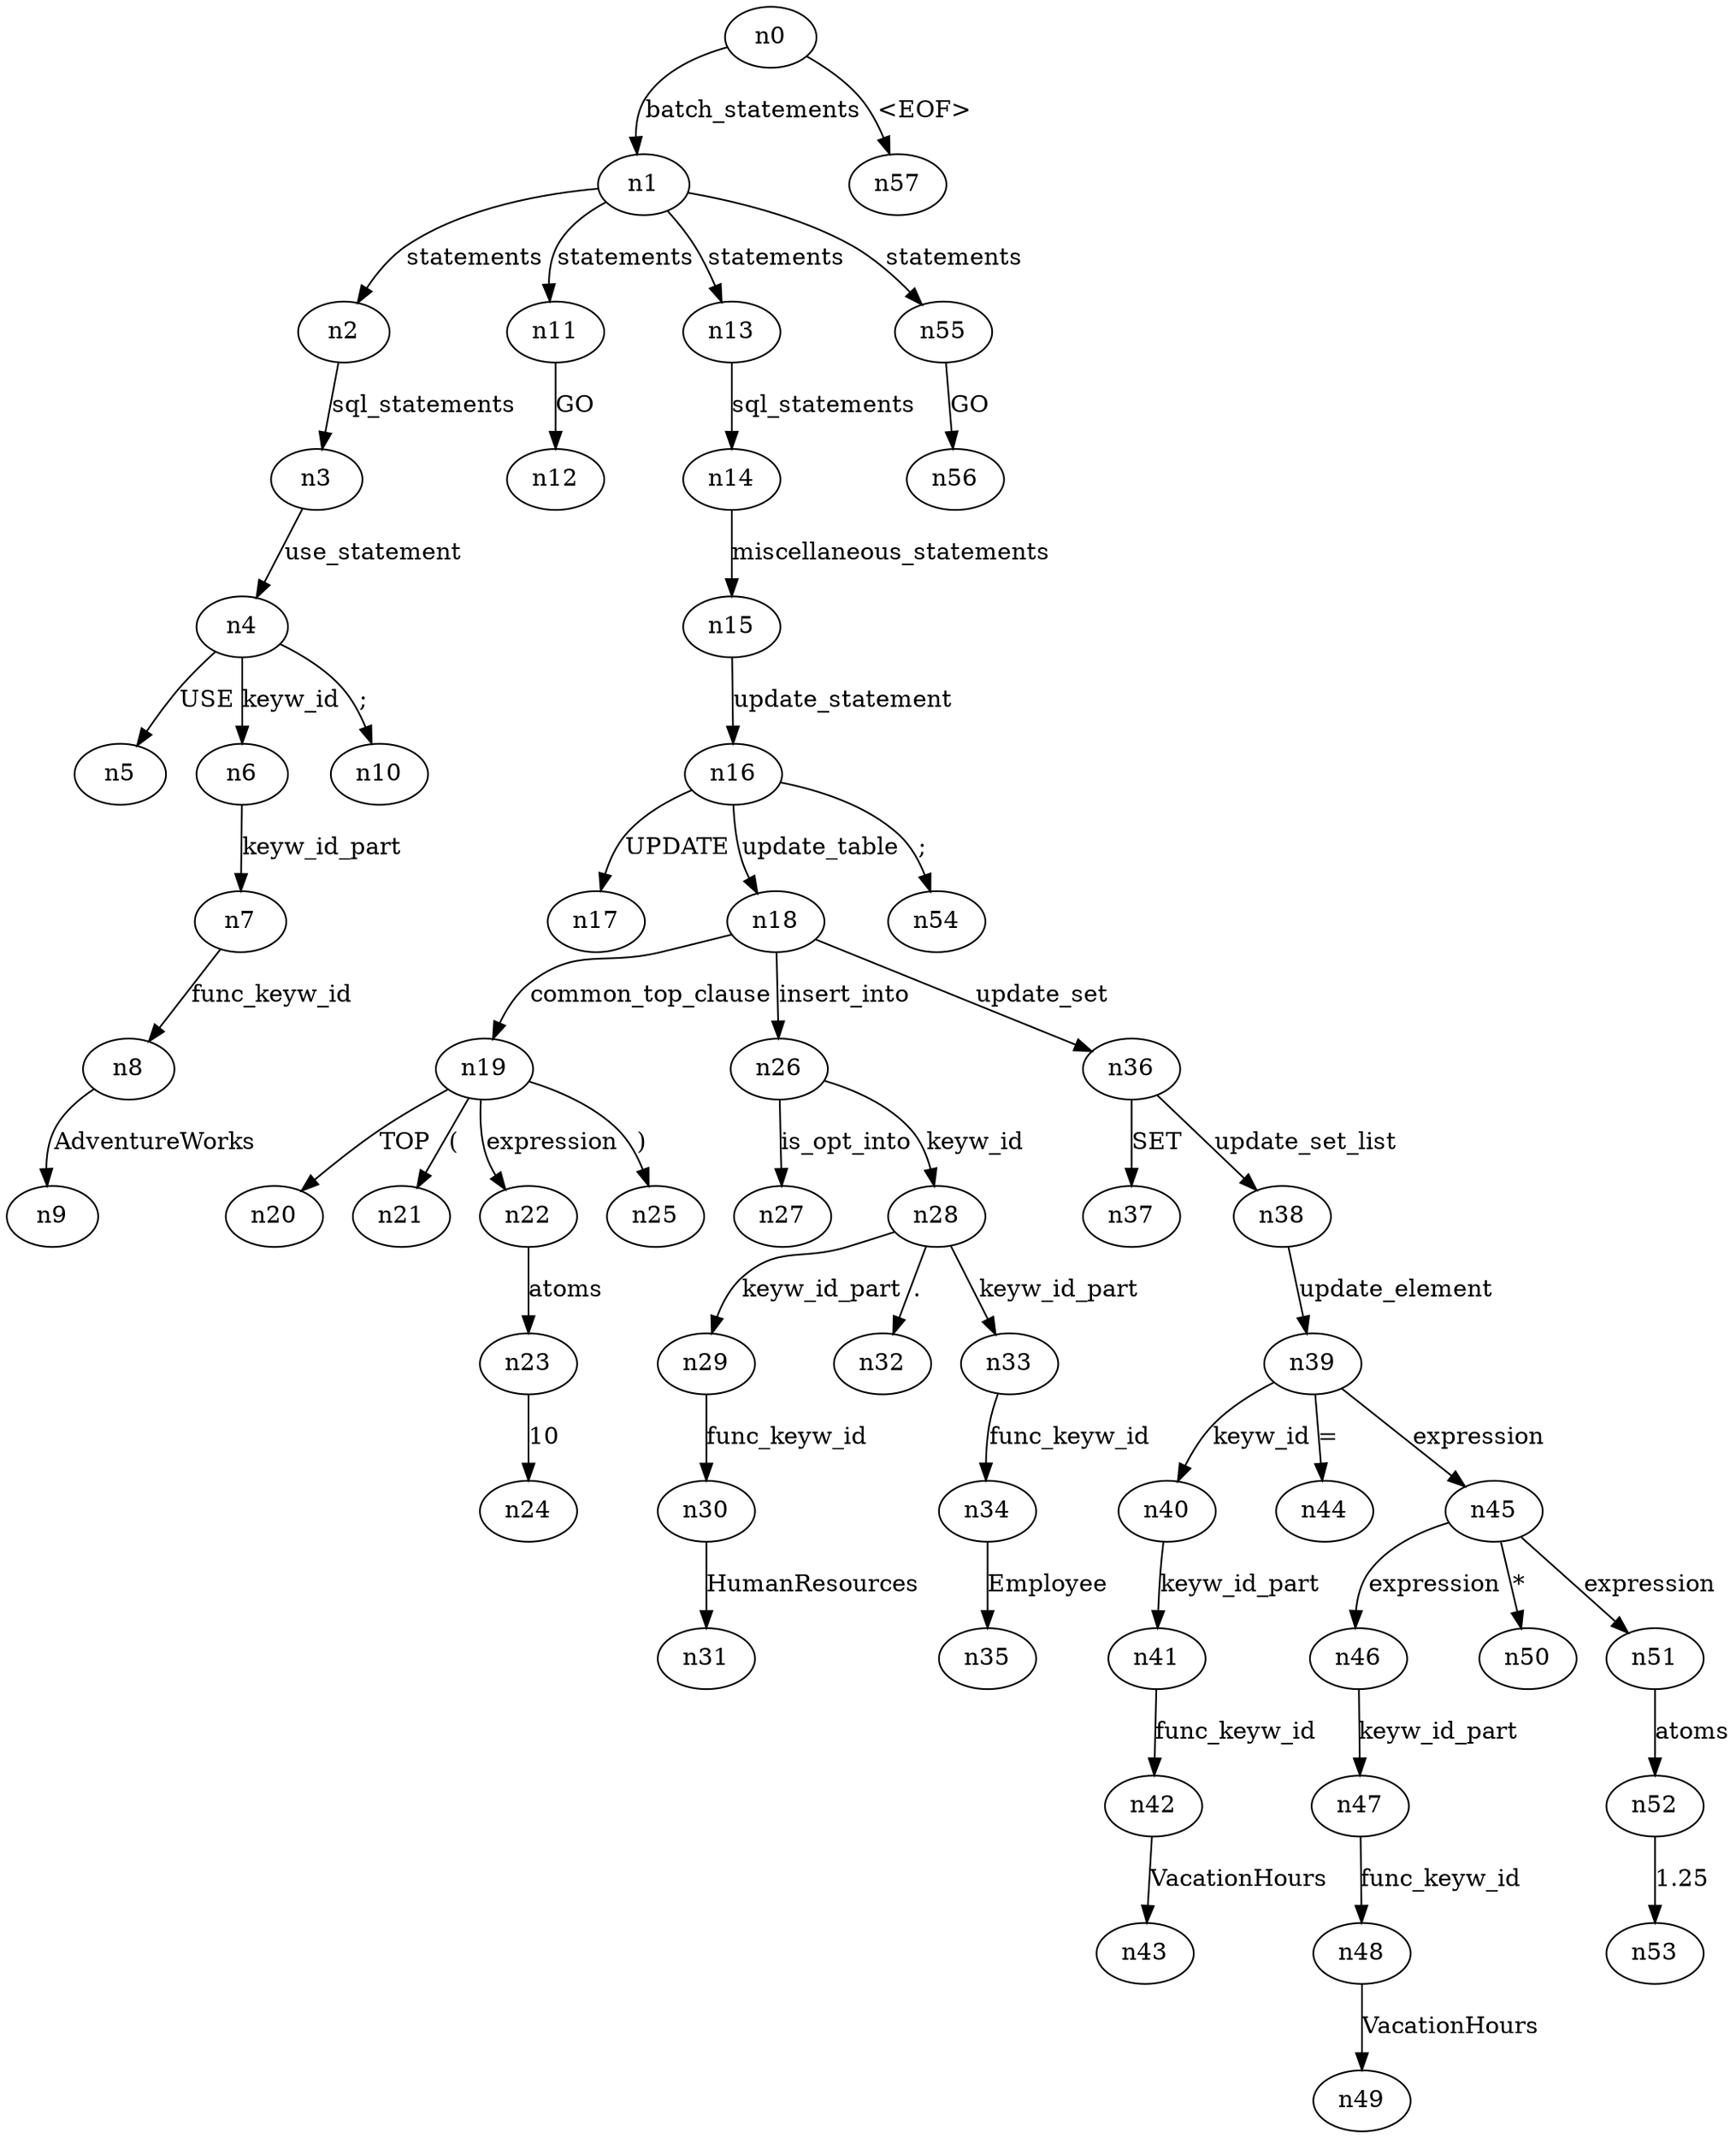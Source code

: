 digraph ParseTree {
  n0 -> n1 [label="batch_statements"];
  n1 -> n2 [label="statements"];
  n2 -> n3 [label="sql_statements"];
  n3 -> n4 [label="use_statement"];
  n4 -> n5 [label="USE"];
  n4 -> n6 [label="keyw_id"];
  n6 -> n7 [label="keyw_id_part"];
  n7 -> n8 [label="func_keyw_id"];
  n8 -> n9 [label="AdventureWorks"];
  n4 -> n10 [label=";"];
  n1 -> n11 [label="statements"];
  n11 -> n12 [label="GO"];
  n1 -> n13 [label="statements"];
  n13 -> n14 [label="sql_statements"];
  n14 -> n15 [label="miscellaneous_statements"];
  n15 -> n16 [label="update_statement"];
  n16 -> n17 [label="UPDATE"];
  n16 -> n18 [label="update_table"];
  n18 -> n19 [label="common_top_clause"];
  n19 -> n20 [label="TOP"];
  n19 -> n21 [label="("];
  n19 -> n22 [label="expression"];
  n22 -> n23 [label="atoms"];
  n23 -> n24 [label="10"];
  n19 -> n25 [label=")"];
  n18 -> n26 [label="insert_into"];
  n26 -> n27 [label="is_opt_into"];
  n26 -> n28 [label="keyw_id"];
  n28 -> n29 [label="keyw_id_part"];
  n29 -> n30 [label="func_keyw_id"];
  n30 -> n31 [label="HumanResources"];
  n28 -> n32 [label="."];
  n28 -> n33 [label="keyw_id_part"];
  n33 -> n34 [label="func_keyw_id"];
  n34 -> n35 [label="Employee"];
  n18 -> n36 [label="update_set"];
  n36 -> n37 [label="SET"];
  n36 -> n38 [label="update_set_list"];
  n38 -> n39 [label="update_element"];
  n39 -> n40 [label="keyw_id"];
  n40 -> n41 [label="keyw_id_part"];
  n41 -> n42 [label="func_keyw_id"];
  n42 -> n43 [label="VacationHours"];
  n39 -> n44 [label="="];
  n39 -> n45 [label="expression"];
  n45 -> n46 [label="expression"];
  n46 -> n47 [label="keyw_id_part"];
  n47 -> n48 [label="func_keyw_id"];
  n48 -> n49 [label="VacationHours"];
  n45 -> n50 [label="*"];
  n45 -> n51 [label="expression"];
  n51 -> n52 [label="atoms"];
  n52 -> n53 [label="1.25"];
  n16 -> n54 [label=";"];
  n1 -> n55 [label="statements"];
  n55 -> n56 [label="GO"];
  n0 -> n57 [label="<EOF>"];
}